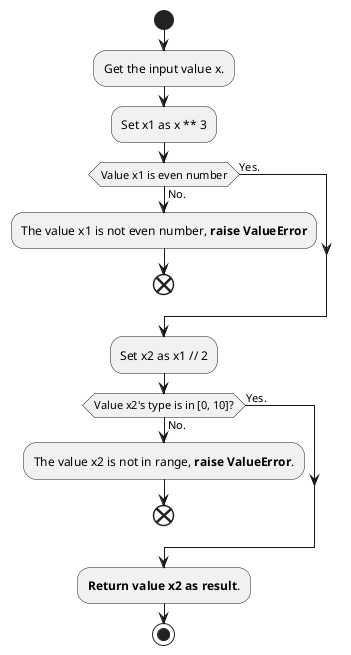 @startuml

start

:Get the input value x.;

:Set x1 as x ** 3;

if (Value x1 is even number) then (Yes.)
else (No.)
    :The value x1 is not even number, **raise ValueError**;
    end
endif

:Set x2 as x1 // 2;

if (Value x2's type is in [0, 10]?) then (Yes.)
else (No.)
    :The value x2 is not in range, **raise ValueError**.;
    end
endif

:**Return value x2 as result**.;

stop

@enduml